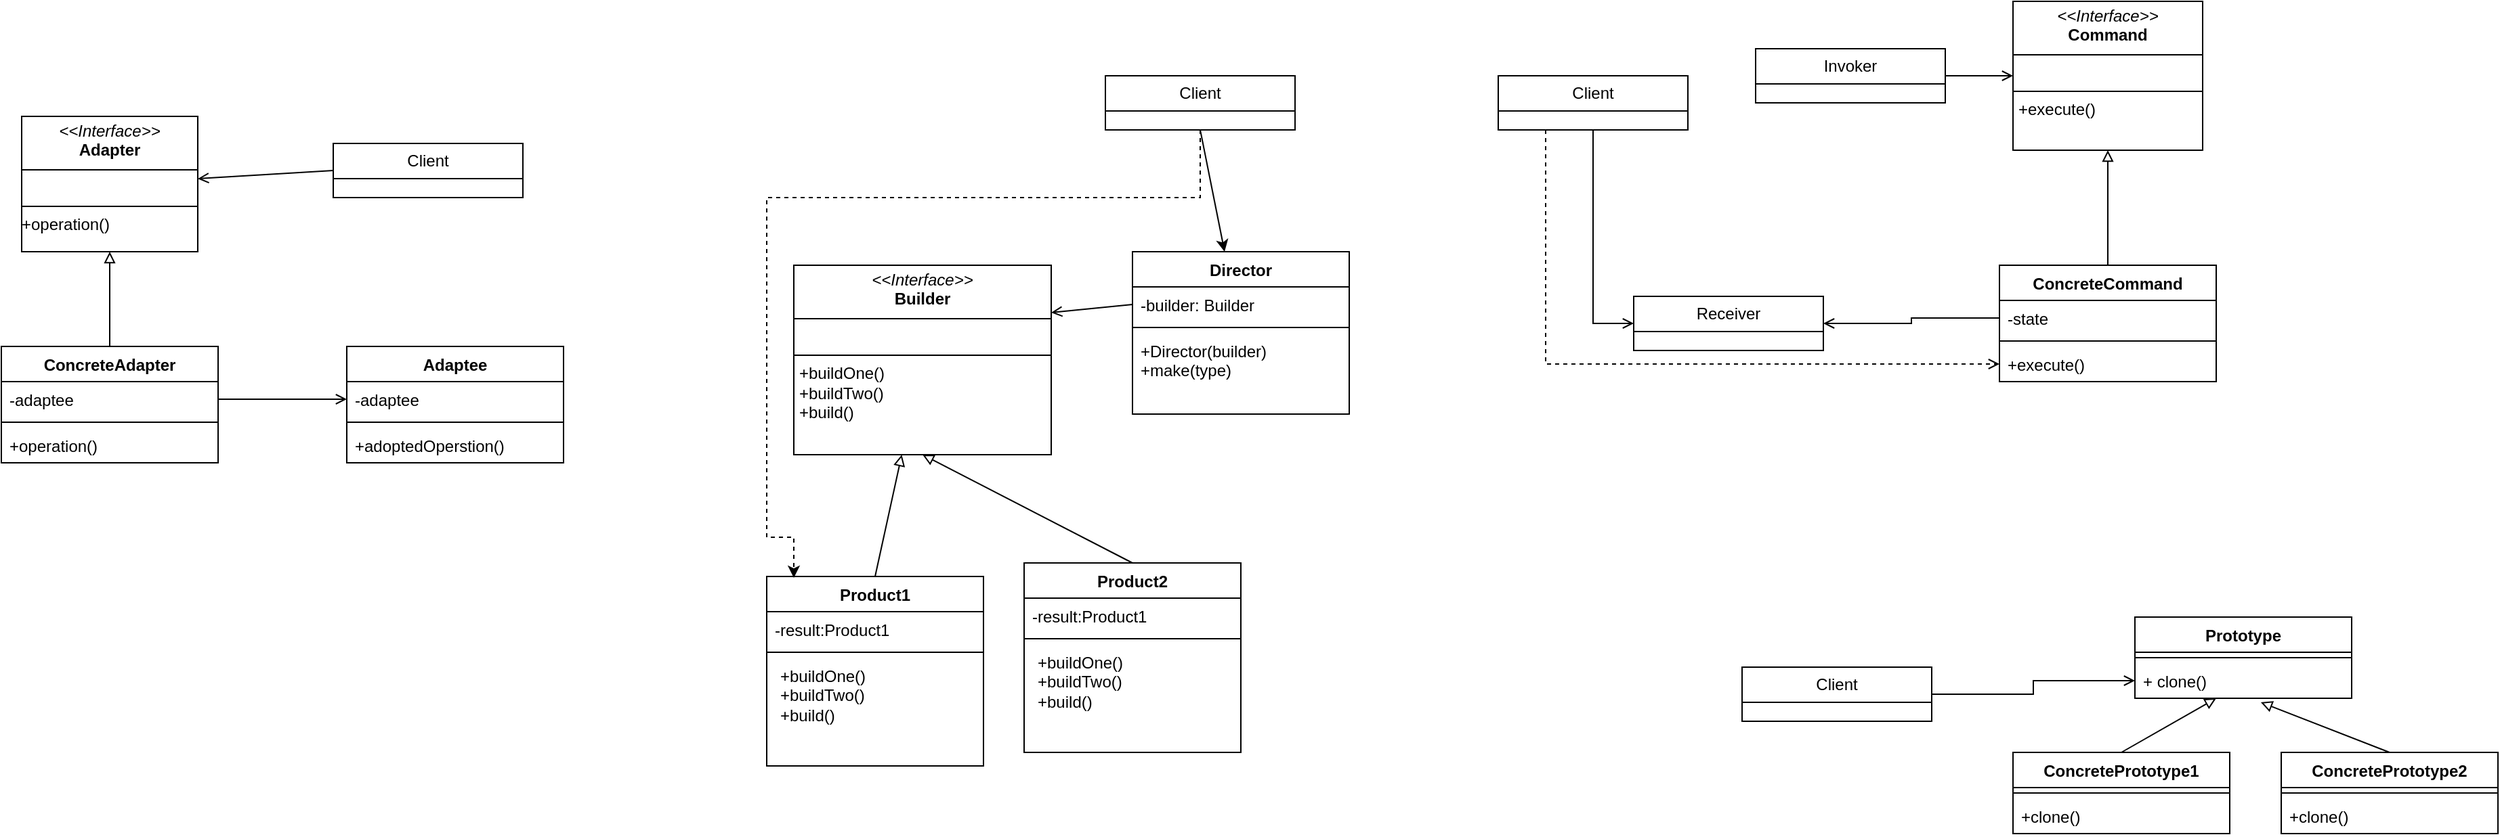 <mxfile version="28.2.8">
  <diagram name="Сторінка-1" id="2NjRkFGrWAlnC1DJ2kbh">
    <mxGraphModel dx="1444" dy="759" grid="1" gridSize="10" guides="1" tooltips="1" connect="1" arrows="1" fold="1" page="1" pageScale="1" pageWidth="827" pageHeight="1169" math="0" shadow="0">
      <root>
        <mxCell id="0" />
        <mxCell id="1" parent="0" />
        <mxCell id="kIyTueAbMXBo1-zrnMQe-9" style="rounded=0;orthogonalLoop=1;jettySize=auto;html=1;exitX=0;exitY=0.5;exitDx=0;exitDy=0;endArrow=open;endFill=0;" edge="1" parent="1" source="kIyTueAbMXBo1-zrnMQe-1" target="kIyTueAbMXBo1-zrnMQe-3">
          <mxGeometry relative="1" as="geometry" />
        </mxCell>
        <mxCell id="kIyTueAbMXBo1-zrnMQe-1" value="Client" style="swimlane;fontStyle=0;childLayout=stackLayout;horizontal=1;startSize=26;fillColor=none;horizontalStack=0;resizeParent=1;resizeParentMax=0;resizeLast=0;collapsible=1;marginBottom=0;whiteSpace=wrap;html=1;" vertex="1" parent="1">
          <mxGeometry x="470" y="240" width="140" height="40" as="geometry" />
        </mxCell>
        <mxCell id="kIyTueAbMXBo1-zrnMQe-3" value="&lt;p style=&quot;margin:0px;margin-top:4px;text-align:center;&quot;&gt;&lt;i&gt;&amp;lt;&amp;lt;Interface&amp;gt;&amp;gt;&lt;/i&gt;&lt;br&gt;&lt;b&gt;Adapter&lt;/b&gt;&lt;/p&gt;&lt;hr size=&quot;1&quot; style=&quot;border-style:solid;&quot;&gt;&lt;p style=&quot;margin:0px;margin-left:4px;&quot;&gt;&lt;br&gt;&lt;/p&gt;&lt;hr size=&quot;1&quot; style=&quot;border-style:solid;&quot;&gt;+operation()" style="verticalAlign=top;align=left;overflow=fill;html=1;whiteSpace=wrap;" vertex="1" parent="1">
          <mxGeometry x="240" y="220" width="130" height="100" as="geometry" />
        </mxCell>
        <mxCell id="kIyTueAbMXBo1-zrnMQe-8" style="rounded=0;orthogonalLoop=1;jettySize=auto;html=1;exitX=0.5;exitY=0;exitDx=0;exitDy=0;endArrow=block;endFill=0;" edge="1" parent="1" source="kIyTueAbMXBo1-zrnMQe-4" target="kIyTueAbMXBo1-zrnMQe-3">
          <mxGeometry relative="1" as="geometry" />
        </mxCell>
        <mxCell id="kIyTueAbMXBo1-zrnMQe-4" value="ConcreteAdapter" style="swimlane;fontStyle=1;align=center;verticalAlign=top;childLayout=stackLayout;horizontal=1;startSize=26;horizontalStack=0;resizeParent=1;resizeParentMax=0;resizeLast=0;collapsible=1;marginBottom=0;whiteSpace=wrap;html=1;" vertex="1" parent="1">
          <mxGeometry x="225" y="390" width="160" height="86" as="geometry" />
        </mxCell>
        <mxCell id="kIyTueAbMXBo1-zrnMQe-5" value="-adaptee" style="text;strokeColor=none;fillColor=none;align=left;verticalAlign=top;spacingLeft=4;spacingRight=4;overflow=hidden;rotatable=0;points=[[0,0.5],[1,0.5]];portConstraint=eastwest;whiteSpace=wrap;html=1;" vertex="1" parent="kIyTueAbMXBo1-zrnMQe-4">
          <mxGeometry y="26" width="160" height="26" as="geometry" />
        </mxCell>
        <mxCell id="kIyTueAbMXBo1-zrnMQe-6" value="" style="line;strokeWidth=1;fillColor=none;align=left;verticalAlign=middle;spacingTop=-1;spacingLeft=3;spacingRight=3;rotatable=0;labelPosition=right;points=[];portConstraint=eastwest;strokeColor=inherit;" vertex="1" parent="kIyTueAbMXBo1-zrnMQe-4">
          <mxGeometry y="52" width="160" height="8" as="geometry" />
        </mxCell>
        <mxCell id="kIyTueAbMXBo1-zrnMQe-7" value="+operation()" style="text;strokeColor=none;fillColor=none;align=left;verticalAlign=top;spacingLeft=4;spacingRight=4;overflow=hidden;rotatable=0;points=[[0,0.5],[1,0.5]];portConstraint=eastwest;whiteSpace=wrap;html=1;" vertex="1" parent="kIyTueAbMXBo1-zrnMQe-4">
          <mxGeometry y="60" width="160" height="26" as="geometry" />
        </mxCell>
        <mxCell id="kIyTueAbMXBo1-zrnMQe-10" value="Adaptee" style="swimlane;fontStyle=1;align=center;verticalAlign=top;childLayout=stackLayout;horizontal=1;startSize=26;horizontalStack=0;resizeParent=1;resizeParentMax=0;resizeLast=0;collapsible=1;marginBottom=0;whiteSpace=wrap;html=1;" vertex="1" parent="1">
          <mxGeometry x="480" y="390" width="160" height="86" as="geometry" />
        </mxCell>
        <mxCell id="kIyTueAbMXBo1-zrnMQe-11" value="-adaptee" style="text;strokeColor=none;fillColor=none;align=left;verticalAlign=top;spacingLeft=4;spacingRight=4;overflow=hidden;rotatable=0;points=[[0,0.5],[1,0.5]];portConstraint=eastwest;whiteSpace=wrap;html=1;" vertex="1" parent="kIyTueAbMXBo1-zrnMQe-10">
          <mxGeometry y="26" width="160" height="26" as="geometry" />
        </mxCell>
        <mxCell id="kIyTueAbMXBo1-zrnMQe-12" value="" style="line;strokeWidth=1;fillColor=none;align=left;verticalAlign=middle;spacingTop=-1;spacingLeft=3;spacingRight=3;rotatable=0;labelPosition=right;points=[];portConstraint=eastwest;strokeColor=inherit;" vertex="1" parent="kIyTueAbMXBo1-zrnMQe-10">
          <mxGeometry y="52" width="160" height="8" as="geometry" />
        </mxCell>
        <mxCell id="kIyTueAbMXBo1-zrnMQe-13" value="+adoptedOperstion()" style="text;strokeColor=none;fillColor=none;align=left;verticalAlign=top;spacingLeft=4;spacingRight=4;overflow=hidden;rotatable=0;points=[[0,0.5],[1,0.5]];portConstraint=eastwest;whiteSpace=wrap;html=1;" vertex="1" parent="kIyTueAbMXBo1-zrnMQe-10">
          <mxGeometry y="60" width="160" height="26" as="geometry" />
        </mxCell>
        <mxCell id="kIyTueAbMXBo1-zrnMQe-15" style="edgeStyle=orthogonalEdgeStyle;rounded=0;orthogonalLoop=1;jettySize=auto;html=1;exitX=1;exitY=0.5;exitDx=0;exitDy=0;entryX=0;entryY=0.5;entryDx=0;entryDy=0;endArrow=open;endFill=0;" edge="1" parent="1" source="kIyTueAbMXBo1-zrnMQe-5" target="kIyTueAbMXBo1-zrnMQe-11">
          <mxGeometry relative="1" as="geometry" />
        </mxCell>
        <mxCell id="kIyTueAbMXBo1-zrnMQe-39" style="rounded=0;orthogonalLoop=1;jettySize=auto;html=1;exitX=0.5;exitY=1;exitDx=0;exitDy=0;" edge="1" parent="1" source="kIyTueAbMXBo1-zrnMQe-16" target="kIyTueAbMXBo1-zrnMQe-17">
          <mxGeometry relative="1" as="geometry" />
        </mxCell>
        <mxCell id="kIyTueAbMXBo1-zrnMQe-16" value="Client" style="swimlane;fontStyle=0;childLayout=stackLayout;horizontal=1;startSize=26;fillColor=none;horizontalStack=0;resizeParent=1;resizeParentMax=0;resizeLast=0;collapsible=1;marginBottom=0;whiteSpace=wrap;html=1;" vertex="1" parent="1">
          <mxGeometry x="1040" y="190" width="140" height="40" as="geometry" />
        </mxCell>
        <mxCell id="kIyTueAbMXBo1-zrnMQe-17" value="Director" style="swimlane;fontStyle=1;align=center;verticalAlign=top;childLayout=stackLayout;horizontal=1;startSize=26;horizontalStack=0;resizeParent=1;resizeParentMax=0;resizeLast=0;collapsible=1;marginBottom=0;whiteSpace=wrap;html=1;" vertex="1" parent="1">
          <mxGeometry x="1060" y="320" width="160" height="120" as="geometry" />
        </mxCell>
        <mxCell id="kIyTueAbMXBo1-zrnMQe-18" value="-builder: Builder" style="text;strokeColor=none;fillColor=none;align=left;verticalAlign=top;spacingLeft=4;spacingRight=4;overflow=hidden;rotatable=0;points=[[0,0.5],[1,0.5]];portConstraint=eastwest;whiteSpace=wrap;html=1;" vertex="1" parent="kIyTueAbMXBo1-zrnMQe-17">
          <mxGeometry y="26" width="160" height="26" as="geometry" />
        </mxCell>
        <mxCell id="kIyTueAbMXBo1-zrnMQe-19" value="" style="line;strokeWidth=1;fillColor=none;align=left;verticalAlign=middle;spacingTop=-1;spacingLeft=3;spacingRight=3;rotatable=0;labelPosition=right;points=[];portConstraint=eastwest;strokeColor=inherit;" vertex="1" parent="kIyTueAbMXBo1-zrnMQe-17">
          <mxGeometry y="52" width="160" height="8" as="geometry" />
        </mxCell>
        <mxCell id="kIyTueAbMXBo1-zrnMQe-20" value="&lt;div&gt;+Director(builder)&lt;/div&gt;&lt;div&gt;+make(type)&lt;/div&gt;" style="text;strokeColor=none;fillColor=none;align=left;verticalAlign=top;spacingLeft=4;spacingRight=4;overflow=hidden;rotatable=0;points=[[0,0.5],[1,0.5]];portConstraint=eastwest;whiteSpace=wrap;html=1;" vertex="1" parent="kIyTueAbMXBo1-zrnMQe-17">
          <mxGeometry y="60" width="160" height="60" as="geometry" />
        </mxCell>
        <mxCell id="kIyTueAbMXBo1-zrnMQe-21" value="&lt;p style=&quot;margin:0px;margin-top:4px;text-align:center;&quot;&gt;&lt;i&gt;&amp;lt;&amp;lt;Interface&amp;gt;&amp;gt;&lt;/i&gt;&lt;br&gt;&lt;b&gt;Builder&lt;/b&gt;&lt;/p&gt;&lt;hr size=&quot;1&quot; style=&quot;border-style:solid;&quot;&gt;&lt;p style=&quot;margin:0px;margin-left:4px;&quot;&gt;&lt;br&gt;&lt;/p&gt;&lt;hr size=&quot;1&quot; style=&quot;border-style:solid;&quot;&gt;&lt;p style=&quot;margin:0px;margin-left:4px;&quot;&gt;+buildOne()&lt;/p&gt;&lt;p style=&quot;margin:0px;margin-left:4px;&quot;&gt;+buildTwo()&lt;/p&gt;&lt;p style=&quot;margin:0px;margin-left:4px;&quot;&gt;+build()&lt;/p&gt;" style="verticalAlign=top;align=left;overflow=fill;html=1;whiteSpace=wrap;" vertex="1" parent="1">
          <mxGeometry x="810" y="330" width="190" height="140" as="geometry" />
        </mxCell>
        <mxCell id="kIyTueAbMXBo1-zrnMQe-36" style="rounded=0;orthogonalLoop=1;jettySize=auto;html=1;exitX=0.5;exitY=0;exitDx=0;exitDy=0;endArrow=block;endFill=0;" edge="1" parent="1" source="kIyTueAbMXBo1-zrnMQe-26" target="kIyTueAbMXBo1-zrnMQe-21">
          <mxGeometry relative="1" as="geometry" />
        </mxCell>
        <mxCell id="kIyTueAbMXBo1-zrnMQe-26" value="Product1" style="swimlane;fontStyle=1;align=center;verticalAlign=top;childLayout=stackLayout;horizontal=1;startSize=26;horizontalStack=0;resizeParent=1;resizeParentMax=0;resizeLast=0;collapsible=1;marginBottom=0;whiteSpace=wrap;html=1;" vertex="1" parent="1">
          <mxGeometry x="790" y="560" width="160" height="140" as="geometry" />
        </mxCell>
        <mxCell id="kIyTueAbMXBo1-zrnMQe-27" value="-result:Product1" style="text;strokeColor=none;fillColor=none;align=left;verticalAlign=top;spacingLeft=4;spacingRight=4;overflow=hidden;rotatable=0;points=[[0,0.5],[1,0.5]];portConstraint=eastwest;whiteSpace=wrap;html=1;" vertex="1" parent="kIyTueAbMXBo1-zrnMQe-26">
          <mxGeometry y="26" width="160" height="26" as="geometry" />
        </mxCell>
        <mxCell id="kIyTueAbMXBo1-zrnMQe-28" value="" style="line;strokeWidth=1;fillColor=none;align=left;verticalAlign=middle;spacingTop=-1;spacingLeft=3;spacingRight=3;rotatable=0;labelPosition=right;points=[];portConstraint=eastwest;strokeColor=inherit;" vertex="1" parent="kIyTueAbMXBo1-zrnMQe-26">
          <mxGeometry y="52" width="160" height="8" as="geometry" />
        </mxCell>
        <mxCell id="kIyTueAbMXBo1-zrnMQe-29" value="&lt;p style=&quot;margin:0px;margin-left:4px;&quot;&gt;+buildOne()&lt;/p&gt;&lt;p style=&quot;margin:0px;margin-left:4px;&quot;&gt;+buildTwo()&lt;/p&gt;&lt;p style=&quot;margin:0px;margin-left:4px;&quot;&gt;+build()&lt;/p&gt;" style="text;strokeColor=none;fillColor=none;align=left;verticalAlign=top;spacingLeft=4;spacingRight=4;overflow=hidden;rotatable=0;points=[[0,0.5],[1,0.5]];portConstraint=eastwest;whiteSpace=wrap;html=1;" vertex="1" parent="kIyTueAbMXBo1-zrnMQe-26">
          <mxGeometry y="60" width="160" height="80" as="geometry" />
        </mxCell>
        <mxCell id="kIyTueAbMXBo1-zrnMQe-37" style="rounded=0;orthogonalLoop=1;jettySize=auto;html=1;exitX=0.5;exitY=0;exitDx=0;exitDy=0;entryX=0.5;entryY=1;entryDx=0;entryDy=0;endArrow=block;endFill=0;" edge="1" parent="1" source="kIyTueAbMXBo1-zrnMQe-30" target="kIyTueAbMXBo1-zrnMQe-21">
          <mxGeometry relative="1" as="geometry" />
        </mxCell>
        <mxCell id="kIyTueAbMXBo1-zrnMQe-30" value="Product2" style="swimlane;fontStyle=1;align=center;verticalAlign=top;childLayout=stackLayout;horizontal=1;startSize=26;horizontalStack=0;resizeParent=1;resizeParentMax=0;resizeLast=0;collapsible=1;marginBottom=0;whiteSpace=wrap;html=1;" vertex="1" parent="1">
          <mxGeometry x="980" y="550" width="160" height="140" as="geometry" />
        </mxCell>
        <mxCell id="kIyTueAbMXBo1-zrnMQe-31" value="-result:Product1" style="text;strokeColor=none;fillColor=none;align=left;verticalAlign=top;spacingLeft=4;spacingRight=4;overflow=hidden;rotatable=0;points=[[0,0.5],[1,0.5]];portConstraint=eastwest;whiteSpace=wrap;html=1;" vertex="1" parent="kIyTueAbMXBo1-zrnMQe-30">
          <mxGeometry y="26" width="160" height="26" as="geometry" />
        </mxCell>
        <mxCell id="kIyTueAbMXBo1-zrnMQe-32" value="" style="line;strokeWidth=1;fillColor=none;align=left;verticalAlign=middle;spacingTop=-1;spacingLeft=3;spacingRight=3;rotatable=0;labelPosition=right;points=[];portConstraint=eastwest;strokeColor=inherit;" vertex="1" parent="kIyTueAbMXBo1-zrnMQe-30">
          <mxGeometry y="52" width="160" height="8" as="geometry" />
        </mxCell>
        <mxCell id="kIyTueAbMXBo1-zrnMQe-33" value="&lt;p style=&quot;margin:0px;margin-left:4px;&quot;&gt;+buildOne()&lt;/p&gt;&lt;p style=&quot;margin:0px;margin-left:4px;&quot;&gt;+buildTwo()&lt;/p&gt;&lt;p style=&quot;margin:0px;margin-left:4px;&quot;&gt;+build()&lt;/p&gt;" style="text;strokeColor=none;fillColor=none;align=left;verticalAlign=top;spacingLeft=4;spacingRight=4;overflow=hidden;rotatable=0;points=[[0,0.5],[1,0.5]];portConstraint=eastwest;whiteSpace=wrap;html=1;" vertex="1" parent="kIyTueAbMXBo1-zrnMQe-30">
          <mxGeometry y="60" width="160" height="80" as="geometry" />
        </mxCell>
        <mxCell id="kIyTueAbMXBo1-zrnMQe-38" style="rounded=0;orthogonalLoop=1;jettySize=auto;html=1;exitX=0;exitY=0.5;exitDx=0;exitDy=0;entryX=1;entryY=0.25;entryDx=0;entryDy=0;endArrow=open;endFill=0;" edge="1" parent="1" source="kIyTueAbMXBo1-zrnMQe-18" target="kIyTueAbMXBo1-zrnMQe-21">
          <mxGeometry relative="1" as="geometry" />
        </mxCell>
        <mxCell id="kIyTueAbMXBo1-zrnMQe-40" style="edgeStyle=orthogonalEdgeStyle;rounded=0;orthogonalLoop=1;jettySize=auto;html=1;exitX=0.5;exitY=1;exitDx=0;exitDy=0;entryX=0.125;entryY=0.007;entryDx=0;entryDy=0;entryPerimeter=0;dashed=1;" edge="1" parent="1" source="kIyTueAbMXBo1-zrnMQe-16" target="kIyTueAbMXBo1-zrnMQe-26">
          <mxGeometry relative="1" as="geometry">
            <Array as="points">
              <mxPoint x="1110" y="280" />
              <mxPoint x="790" y="280" />
              <mxPoint x="790" y="531" />
            </Array>
          </mxGeometry>
        </mxCell>
        <mxCell id="kIyTueAbMXBo1-zrnMQe-44" style="edgeStyle=orthogonalEdgeStyle;rounded=0;orthogonalLoop=1;jettySize=auto;html=1;exitX=0.5;exitY=1;exitDx=0;exitDy=0;entryX=0;entryY=0.5;entryDx=0;entryDy=0;endArrow=open;endFill=0;" edge="1" parent="1" source="kIyTueAbMXBo1-zrnMQe-41" target="kIyTueAbMXBo1-zrnMQe-42">
          <mxGeometry relative="1" as="geometry" />
        </mxCell>
        <mxCell id="kIyTueAbMXBo1-zrnMQe-54" style="edgeStyle=orthogonalEdgeStyle;rounded=0;orthogonalLoop=1;jettySize=auto;html=1;exitX=0.25;exitY=1;exitDx=0;exitDy=0;entryX=0;entryY=0.5;entryDx=0;entryDy=0;dashed=1;endArrow=open;endFill=0;" edge="1" parent="1" source="kIyTueAbMXBo1-zrnMQe-41" target="kIyTueAbMXBo1-zrnMQe-51">
          <mxGeometry relative="1" as="geometry" />
        </mxCell>
        <mxCell id="kIyTueAbMXBo1-zrnMQe-41" value="Client" style="swimlane;fontStyle=0;childLayout=stackLayout;horizontal=1;startSize=26;fillColor=none;horizontalStack=0;resizeParent=1;resizeParentMax=0;resizeLast=0;collapsible=1;marginBottom=0;whiteSpace=wrap;html=1;" vertex="1" parent="1">
          <mxGeometry x="1330" y="190" width="140" height="40" as="geometry" />
        </mxCell>
        <mxCell id="kIyTueAbMXBo1-zrnMQe-42" value="Receiver" style="swimlane;fontStyle=0;childLayout=stackLayout;horizontal=1;startSize=26;fillColor=none;horizontalStack=0;resizeParent=1;resizeParentMax=0;resizeLast=0;collapsible=1;marginBottom=0;whiteSpace=wrap;html=1;" vertex="1" parent="1">
          <mxGeometry x="1430" y="353" width="140" height="40" as="geometry" />
        </mxCell>
        <mxCell id="kIyTueAbMXBo1-zrnMQe-46" style="edgeStyle=orthogonalEdgeStyle;rounded=0;orthogonalLoop=1;jettySize=auto;html=1;exitX=1;exitY=0.5;exitDx=0;exitDy=0;endArrow=open;endFill=0;" edge="1" parent="1" source="kIyTueAbMXBo1-zrnMQe-43" target="kIyTueAbMXBo1-zrnMQe-45">
          <mxGeometry relative="1" as="geometry" />
        </mxCell>
        <mxCell id="kIyTueAbMXBo1-zrnMQe-43" value="Invoker" style="swimlane;fontStyle=0;childLayout=stackLayout;horizontal=1;startSize=26;fillColor=none;horizontalStack=0;resizeParent=1;resizeParentMax=0;resizeLast=0;collapsible=1;marginBottom=0;whiteSpace=wrap;html=1;" vertex="1" parent="1">
          <mxGeometry x="1520" y="170" width="140" height="40" as="geometry" />
        </mxCell>
        <mxCell id="kIyTueAbMXBo1-zrnMQe-45" value="&lt;p style=&quot;margin:0px;margin-top:4px;text-align:center;&quot;&gt;&lt;i&gt;&amp;lt;&amp;lt;Interface&amp;gt;&amp;gt;&lt;/i&gt;&lt;br&gt;&lt;b&gt;Command&lt;/b&gt;&lt;/p&gt;&lt;hr size=&quot;1&quot; style=&quot;border-style:solid;&quot;&gt;&lt;br&gt;&lt;hr size=&quot;1&quot; style=&quot;border-style:solid;&quot;&gt;&lt;p style=&quot;margin:0px;margin-left:4px;&quot;&gt;+execute()&lt;/p&gt;" style="verticalAlign=top;align=left;overflow=fill;html=1;whiteSpace=wrap;" vertex="1" parent="1">
          <mxGeometry x="1710" y="135" width="140" height="110" as="geometry" />
        </mxCell>
        <mxCell id="kIyTueAbMXBo1-zrnMQe-52" style="edgeStyle=orthogonalEdgeStyle;rounded=0;orthogonalLoop=1;jettySize=auto;html=1;exitX=0.5;exitY=0;exitDx=0;exitDy=0;entryX=0.5;entryY=1;entryDx=0;entryDy=0;endArrow=block;endFill=0;" edge="1" parent="1" source="kIyTueAbMXBo1-zrnMQe-48" target="kIyTueAbMXBo1-zrnMQe-45">
          <mxGeometry relative="1" as="geometry" />
        </mxCell>
        <mxCell id="kIyTueAbMXBo1-zrnMQe-48" value="ConcreteCommand" style="swimlane;fontStyle=1;align=center;verticalAlign=top;childLayout=stackLayout;horizontal=1;startSize=26;horizontalStack=0;resizeParent=1;resizeParentMax=0;resizeLast=0;collapsible=1;marginBottom=0;whiteSpace=wrap;html=1;" vertex="1" parent="1">
          <mxGeometry x="1700" y="330" width="160" height="86" as="geometry" />
        </mxCell>
        <mxCell id="kIyTueAbMXBo1-zrnMQe-49" value="-state" style="text;strokeColor=none;fillColor=none;align=left;verticalAlign=top;spacingLeft=4;spacingRight=4;overflow=hidden;rotatable=0;points=[[0,0.5],[1,0.5]];portConstraint=eastwest;whiteSpace=wrap;html=1;" vertex="1" parent="kIyTueAbMXBo1-zrnMQe-48">
          <mxGeometry y="26" width="160" height="26" as="geometry" />
        </mxCell>
        <mxCell id="kIyTueAbMXBo1-zrnMQe-50" value="" style="line;strokeWidth=1;fillColor=none;align=left;verticalAlign=middle;spacingTop=-1;spacingLeft=3;spacingRight=3;rotatable=0;labelPosition=right;points=[];portConstraint=eastwest;strokeColor=inherit;" vertex="1" parent="kIyTueAbMXBo1-zrnMQe-48">
          <mxGeometry y="52" width="160" height="8" as="geometry" />
        </mxCell>
        <mxCell id="kIyTueAbMXBo1-zrnMQe-51" value="+execute()" style="text;strokeColor=none;fillColor=none;align=left;verticalAlign=top;spacingLeft=4;spacingRight=4;overflow=hidden;rotatable=0;points=[[0,0.5],[1,0.5]];portConstraint=eastwest;whiteSpace=wrap;html=1;" vertex="1" parent="kIyTueAbMXBo1-zrnMQe-48">
          <mxGeometry y="60" width="160" height="26" as="geometry" />
        </mxCell>
        <mxCell id="kIyTueAbMXBo1-zrnMQe-53" style="edgeStyle=orthogonalEdgeStyle;rounded=0;orthogonalLoop=1;jettySize=auto;html=1;exitX=0;exitY=0.5;exitDx=0;exitDy=0;endArrow=open;endFill=0;" edge="1" parent="1" source="kIyTueAbMXBo1-zrnMQe-49" target="kIyTueAbMXBo1-zrnMQe-42">
          <mxGeometry relative="1" as="geometry" />
        </mxCell>
        <mxCell id="kIyTueAbMXBo1-zrnMQe-60" style="edgeStyle=orthogonalEdgeStyle;rounded=0;orthogonalLoop=1;jettySize=auto;html=1;exitX=1;exitY=0.5;exitDx=0;exitDy=0;entryX=0;entryY=0.5;entryDx=0;entryDy=0;endArrow=open;endFill=0;" edge="1" parent="1" source="kIyTueAbMXBo1-zrnMQe-55" target="kIyTueAbMXBo1-zrnMQe-59">
          <mxGeometry relative="1" as="geometry" />
        </mxCell>
        <mxCell id="kIyTueAbMXBo1-zrnMQe-55" value="Client" style="swimlane;fontStyle=0;childLayout=stackLayout;horizontal=1;startSize=26;fillColor=none;horizontalStack=0;resizeParent=1;resizeParentMax=0;resizeLast=0;collapsible=1;marginBottom=0;whiteSpace=wrap;html=1;" vertex="1" parent="1">
          <mxGeometry x="1510" y="627" width="140" height="40" as="geometry" />
        </mxCell>
        <mxCell id="kIyTueAbMXBo1-zrnMQe-56" value="Prototype" style="swimlane;fontStyle=1;align=center;verticalAlign=top;childLayout=stackLayout;horizontal=1;startSize=26;horizontalStack=0;resizeParent=1;resizeParentMax=0;resizeLast=0;collapsible=1;marginBottom=0;whiteSpace=wrap;html=1;" vertex="1" parent="1">
          <mxGeometry x="1800" y="590" width="160" height="60" as="geometry" />
        </mxCell>
        <mxCell id="kIyTueAbMXBo1-zrnMQe-58" value="" style="line;strokeWidth=1;fillColor=none;align=left;verticalAlign=middle;spacingTop=-1;spacingLeft=3;spacingRight=3;rotatable=0;labelPosition=right;points=[];portConstraint=eastwest;strokeColor=inherit;" vertex="1" parent="kIyTueAbMXBo1-zrnMQe-56">
          <mxGeometry y="26" width="160" height="8" as="geometry" />
        </mxCell>
        <mxCell id="kIyTueAbMXBo1-zrnMQe-59" value="+ clone()" style="text;strokeColor=none;fillColor=none;align=left;verticalAlign=top;spacingLeft=4;spacingRight=4;overflow=hidden;rotatable=0;points=[[0,0.5],[1,0.5]];portConstraint=eastwest;whiteSpace=wrap;html=1;" vertex="1" parent="kIyTueAbMXBo1-zrnMQe-56">
          <mxGeometry y="34" width="160" height="26" as="geometry" />
        </mxCell>
        <mxCell id="kIyTueAbMXBo1-zrnMQe-61" value="ConcretePrototype1" style="swimlane;fontStyle=1;align=center;verticalAlign=top;childLayout=stackLayout;horizontal=1;startSize=26;horizontalStack=0;resizeParent=1;resizeParentMax=0;resizeLast=0;collapsible=1;marginBottom=0;whiteSpace=wrap;html=1;" vertex="1" parent="1">
          <mxGeometry x="1710" y="690" width="160" height="60" as="geometry" />
        </mxCell>
        <mxCell id="kIyTueAbMXBo1-zrnMQe-63" value="" style="line;strokeWidth=1;fillColor=none;align=left;verticalAlign=middle;spacingTop=-1;spacingLeft=3;spacingRight=3;rotatable=0;labelPosition=right;points=[];portConstraint=eastwest;strokeColor=inherit;" vertex="1" parent="kIyTueAbMXBo1-zrnMQe-61">
          <mxGeometry y="26" width="160" height="8" as="geometry" />
        </mxCell>
        <mxCell id="kIyTueAbMXBo1-zrnMQe-64" value="+clone()" style="text;strokeColor=none;fillColor=none;align=left;verticalAlign=top;spacingLeft=4;spacingRight=4;overflow=hidden;rotatable=0;points=[[0,0.5],[1,0.5]];portConstraint=eastwest;whiteSpace=wrap;html=1;" vertex="1" parent="kIyTueAbMXBo1-zrnMQe-61">
          <mxGeometry y="34" width="160" height="26" as="geometry" />
        </mxCell>
        <mxCell id="kIyTueAbMXBo1-zrnMQe-65" value="ConcretePrototype2" style="swimlane;fontStyle=1;align=center;verticalAlign=top;childLayout=stackLayout;horizontal=1;startSize=26;horizontalStack=0;resizeParent=1;resizeParentMax=0;resizeLast=0;collapsible=1;marginBottom=0;whiteSpace=wrap;html=1;" vertex="1" parent="1">
          <mxGeometry x="1908" y="690" width="160" height="60" as="geometry" />
        </mxCell>
        <mxCell id="kIyTueAbMXBo1-zrnMQe-66" value="" style="line;strokeWidth=1;fillColor=none;align=left;verticalAlign=middle;spacingTop=-1;spacingLeft=3;spacingRight=3;rotatable=0;labelPosition=right;points=[];portConstraint=eastwest;strokeColor=inherit;" vertex="1" parent="kIyTueAbMXBo1-zrnMQe-65">
          <mxGeometry y="26" width="160" height="8" as="geometry" />
        </mxCell>
        <mxCell id="kIyTueAbMXBo1-zrnMQe-67" value="+clone()" style="text;strokeColor=none;fillColor=none;align=left;verticalAlign=top;spacingLeft=4;spacingRight=4;overflow=hidden;rotatable=0;points=[[0,0.5],[1,0.5]];portConstraint=eastwest;whiteSpace=wrap;html=1;" vertex="1" parent="kIyTueAbMXBo1-zrnMQe-65">
          <mxGeometry y="34" width="160" height="26" as="geometry" />
        </mxCell>
        <mxCell id="kIyTueAbMXBo1-zrnMQe-68" style="rounded=0;orthogonalLoop=1;jettySize=auto;html=1;exitX=0.5;exitY=0;exitDx=0;exitDy=0;entryX=0.375;entryY=1;entryDx=0;entryDy=0;entryPerimeter=0;endArrow=block;endFill=0;" edge="1" parent="1" source="kIyTueAbMXBo1-zrnMQe-61" target="kIyTueAbMXBo1-zrnMQe-59">
          <mxGeometry relative="1" as="geometry" />
        </mxCell>
        <mxCell id="kIyTueAbMXBo1-zrnMQe-69" style="rounded=0;orthogonalLoop=1;jettySize=auto;html=1;exitX=0.5;exitY=0;exitDx=0;exitDy=0;entryX=0.581;entryY=1.115;entryDx=0;entryDy=0;entryPerimeter=0;endArrow=block;endFill=0;" edge="1" parent="1" source="kIyTueAbMXBo1-zrnMQe-65" target="kIyTueAbMXBo1-zrnMQe-59">
          <mxGeometry relative="1" as="geometry" />
        </mxCell>
      </root>
    </mxGraphModel>
  </diagram>
</mxfile>
